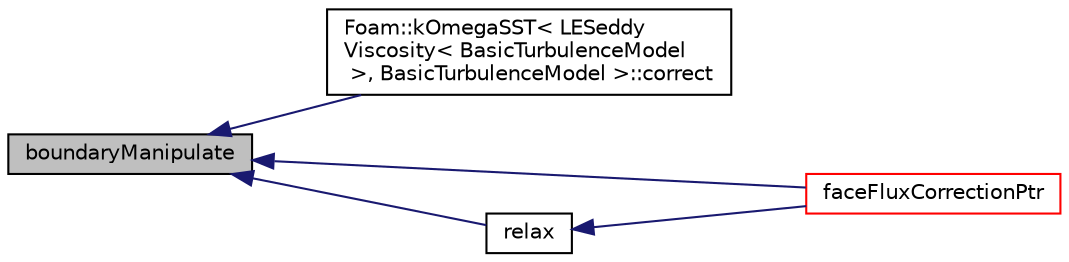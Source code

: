 digraph "boundaryManipulate"
{
  bgcolor="transparent";
  edge [fontname="Helvetica",fontsize="10",labelfontname="Helvetica",labelfontsize="10"];
  node [fontname="Helvetica",fontsize="10",shape=record];
  rankdir="LR";
  Node3554 [label="boundaryManipulate",height=0.2,width=0.4,color="black", fillcolor="grey75", style="filled", fontcolor="black"];
  Node3554 -> Node3555 [dir="back",color="midnightblue",fontsize="10",style="solid",fontname="Helvetica"];
  Node3555 [label="Foam::kOmegaSST\< LESeddy\lViscosity\< BasicTurbulenceModel\l \>, BasicTurbulenceModel \>::correct",height=0.2,width=0.4,color="black",URL="$a32117.html#a3ae44b28050c3aa494c1d8e18cf618c1",tooltip="Solve the turbulence equations and correct the turbulence viscosity. "];
  Node3554 -> Node3556 [dir="back",color="midnightblue",fontsize="10",style="solid",fontname="Helvetica"];
  Node3556 [label="faceFluxCorrectionPtr",height=0.2,width=0.4,color="red",URL="$a23173.html#abca4d525cb7a95854e0bbc373847fef2",tooltip="Return pointer to face-flux non-orthogonal correction field. "];
  Node3554 -> Node3561 [dir="back",color="midnightblue",fontsize="10",style="solid",fontname="Helvetica"];
  Node3561 [label="relax",height=0.2,width=0.4,color="black",URL="$a23173.html#a2e99dfee2405fb3fc8f2b4692cb3ecaa",tooltip="Relax matrix (for steady-state solution). "];
  Node3561 -> Node3556 [dir="back",color="midnightblue",fontsize="10",style="solid",fontname="Helvetica"];
}

